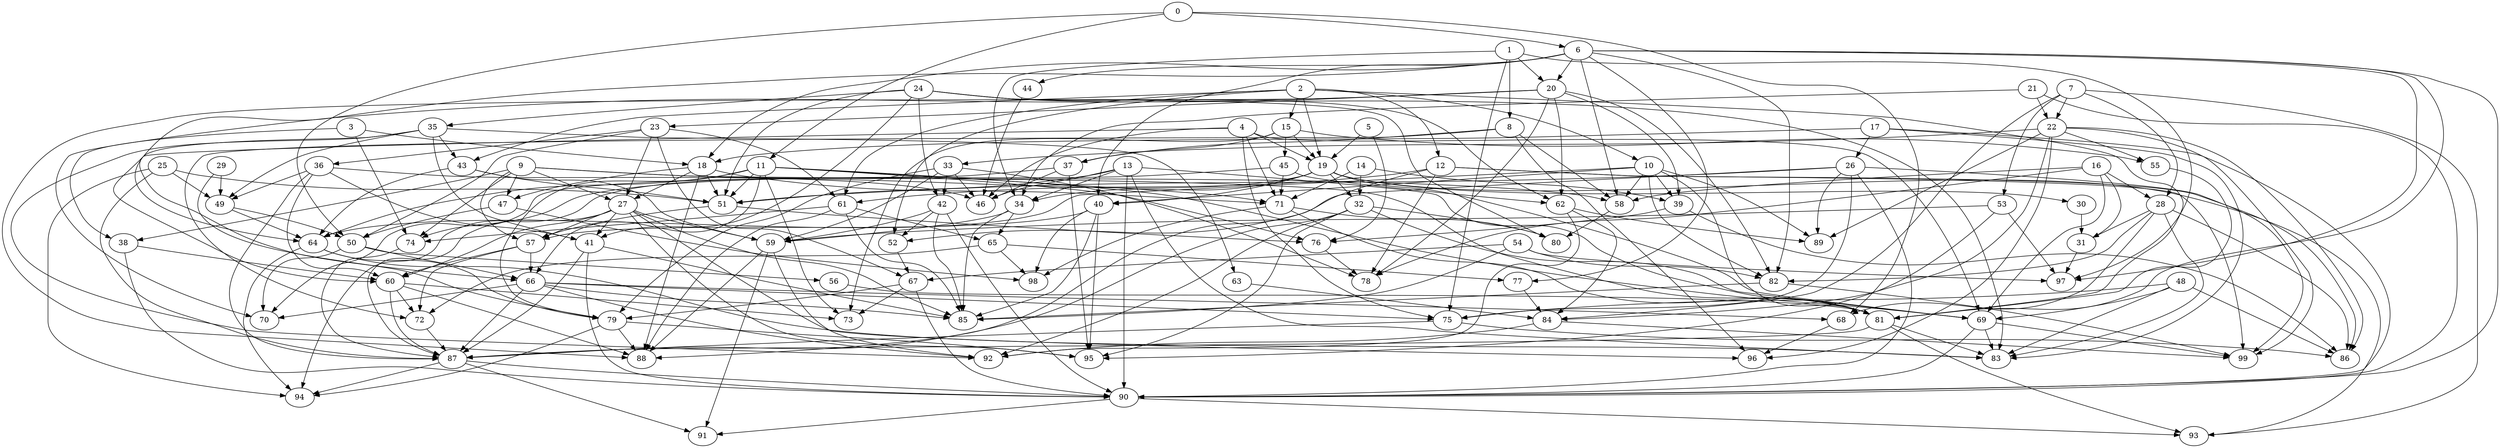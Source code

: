 digraph G {
0;
1;
2;
3;
4;
5;
6;
7;
8;
9;
10;
11;
12;
13;
14;
15;
16;
17;
18;
19;
20;
21;
22;
23;
24;
25;
26;
27;
28;
29;
30;
31;
32;
33;
34;
35;
36;
37;
38;
39;
40;
41;
42;
43;
44;
45;
46;
47;
48;
49;
50;
51;
52;
53;
54;
55;
56;
57;
58;
59;
60;
61;
62;
63;
64;
65;
66;
67;
68;
69;
70;
71;
72;
73;
74;
75;
76;
77;
78;
79;
80;
81;
82;
83;
84;
85;
86;
87;
88;
89;
90;
91;
92;
93;
94;
95;
96;
97;
98;
99;
0->6 ;
0->11 ;
0->50 ;
0->68 ;
1->8 ;
1->20 ;
1->34 ;
1->75 ;
1->97 ;
2->10 ;
2->12 ;
2->15 ;
2->19 ;
2->43 ;
2->52 ;
2->61 ;
2->81 ;
3->18 ;
3->38 ;
3->74 ;
4->19 ;
4->46 ;
4->60 ;
4->69 ;
4->71 ;
4->75 ;
5->19 ;
5->76 ;
6->18 ;
6->20 ;
6->40 ;
6->44 ;
6->58 ;
6->64 ;
6->77 ;
6->81 ;
6->82 ;
6->90 ;
6->97 ;
7->22 ;
7->28 ;
7->53 ;
7->84 ;
7->93 ;
8->37 ;
8->58 ;
8->72 ;
8->96 ;
9->27 ;
9->38 ;
9->47 ;
9->57 ;
9->58 ;
9->74 ;
9->81 ;
10->39 ;
10->40 ;
10->58 ;
10->64 ;
10->81 ;
10->82 ;
10->89 ;
11->51 ;
11->64 ;
11->66 ;
11->69 ;
11->71 ;
11->73 ;
11->76 ;
11->79 ;
12->61 ;
12->78 ;
12->86 ;
12->88 ;
12->99 ;
13->34 ;
13->46 ;
13->51 ;
13->81 ;
13->83 ;
13->90 ;
14->32 ;
14->39 ;
14->71 ;
15->19 ;
15->37 ;
15->45 ;
15->55 ;
15->73 ;
16->28 ;
16->31 ;
16->58 ;
16->69 ;
16->78 ;
17->18 ;
17->26 ;
17->83 ;
17->90 ;
18->27 ;
18->47 ;
18->51 ;
18->71 ;
18->88 ;
19->30 ;
19->32 ;
19->34 ;
19->40 ;
19->69 ;
19->93 ;
19->94 ;
20->23 ;
20->39 ;
20->62 ;
20->70 ;
20->78 ;
20->82 ;
20->88 ;
21->22 ;
21->34 ;
21->90 ;
22->33 ;
22->55 ;
22->84 ;
22->86 ;
22->89 ;
22->96 ;
22->99 ;
23->27 ;
23->36 ;
23->50 ;
23->61 ;
23->67 ;
24->35 ;
24->41 ;
24->42 ;
24->51 ;
24->62 ;
24->80 ;
24->83 ;
25->49 ;
25->51 ;
25->87 ;
25->94 ;
26->51 ;
26->52 ;
26->75 ;
26->89 ;
26->90 ;
26->99 ;
27->41 ;
27->57 ;
27->59 ;
27->60 ;
27->85 ;
27->87 ;
27->95 ;
27->96 ;
28->31 ;
28->68 ;
28->82 ;
28->83 ;
28->86 ;
29->49 ;
29->79 ;
30->31 ;
31->97 ;
32->69 ;
32->80 ;
32->87 ;
32->92 ;
32->95 ;
33->42 ;
33->46 ;
33->59 ;
33->78 ;
33->79 ;
34->59 ;
34->65 ;
34->85 ;
35->41 ;
35->43 ;
35->49 ;
35->63 ;
35->66 ;
35->92 ;
36->41 ;
36->46 ;
36->49 ;
36->60 ;
36->87 ;
37->46 ;
37->70 ;
37->95 ;
38->60 ;
38->90 ;
39->76 ;
39->86 ;
40->57 ;
40->85 ;
40->95 ;
40->98 ;
41->85 ;
41->87 ;
41->90 ;
42->52 ;
42->59 ;
42->85 ;
42->90 ;
43->51 ;
43->59 ;
43->64 ;
44->46 ;
45->62 ;
45->71 ;
45->74 ;
47->50 ;
47->98 ;
48->69 ;
48->75 ;
48->83 ;
48->86 ;
49->50 ;
49->64 ;
50->56 ;
50->66 ;
50->70 ;
51->57 ;
51->76 ;
52->67 ;
53->59 ;
53->95 ;
53->97 ;
54->67 ;
54->82 ;
54->85 ;
54->97 ;
55->81 ;
56->81 ;
57->60 ;
57->66 ;
57->72 ;
58->80 ;
59->88 ;
59->91 ;
59->92 ;
60->72 ;
60->73 ;
60->87 ;
60->88 ;
61->65 ;
61->74 ;
61->85 ;
61->88 ;
62->84 ;
62->89 ;
62->92 ;
63->84 ;
64->79 ;
64->83 ;
64->94 ;
65->72 ;
65->77 ;
65->98 ;
66->68 ;
66->70 ;
66->75 ;
66->85 ;
66->87 ;
66->92 ;
67->73 ;
67->79 ;
67->90 ;
68->96 ;
69->83 ;
69->90 ;
69->99 ;
71->80 ;
71->81 ;
71->98 ;
72->87 ;
74->87 ;
75->86 ;
75->87 ;
76->78 ;
77->84 ;
79->88 ;
79->94 ;
79->95 ;
81->83 ;
81->87 ;
81->93 ;
82->85 ;
82->99 ;
84->92 ;
84->99 ;
87->90 ;
87->91 ;
87->94 ;
90->91 ;
90->93 ;
}
